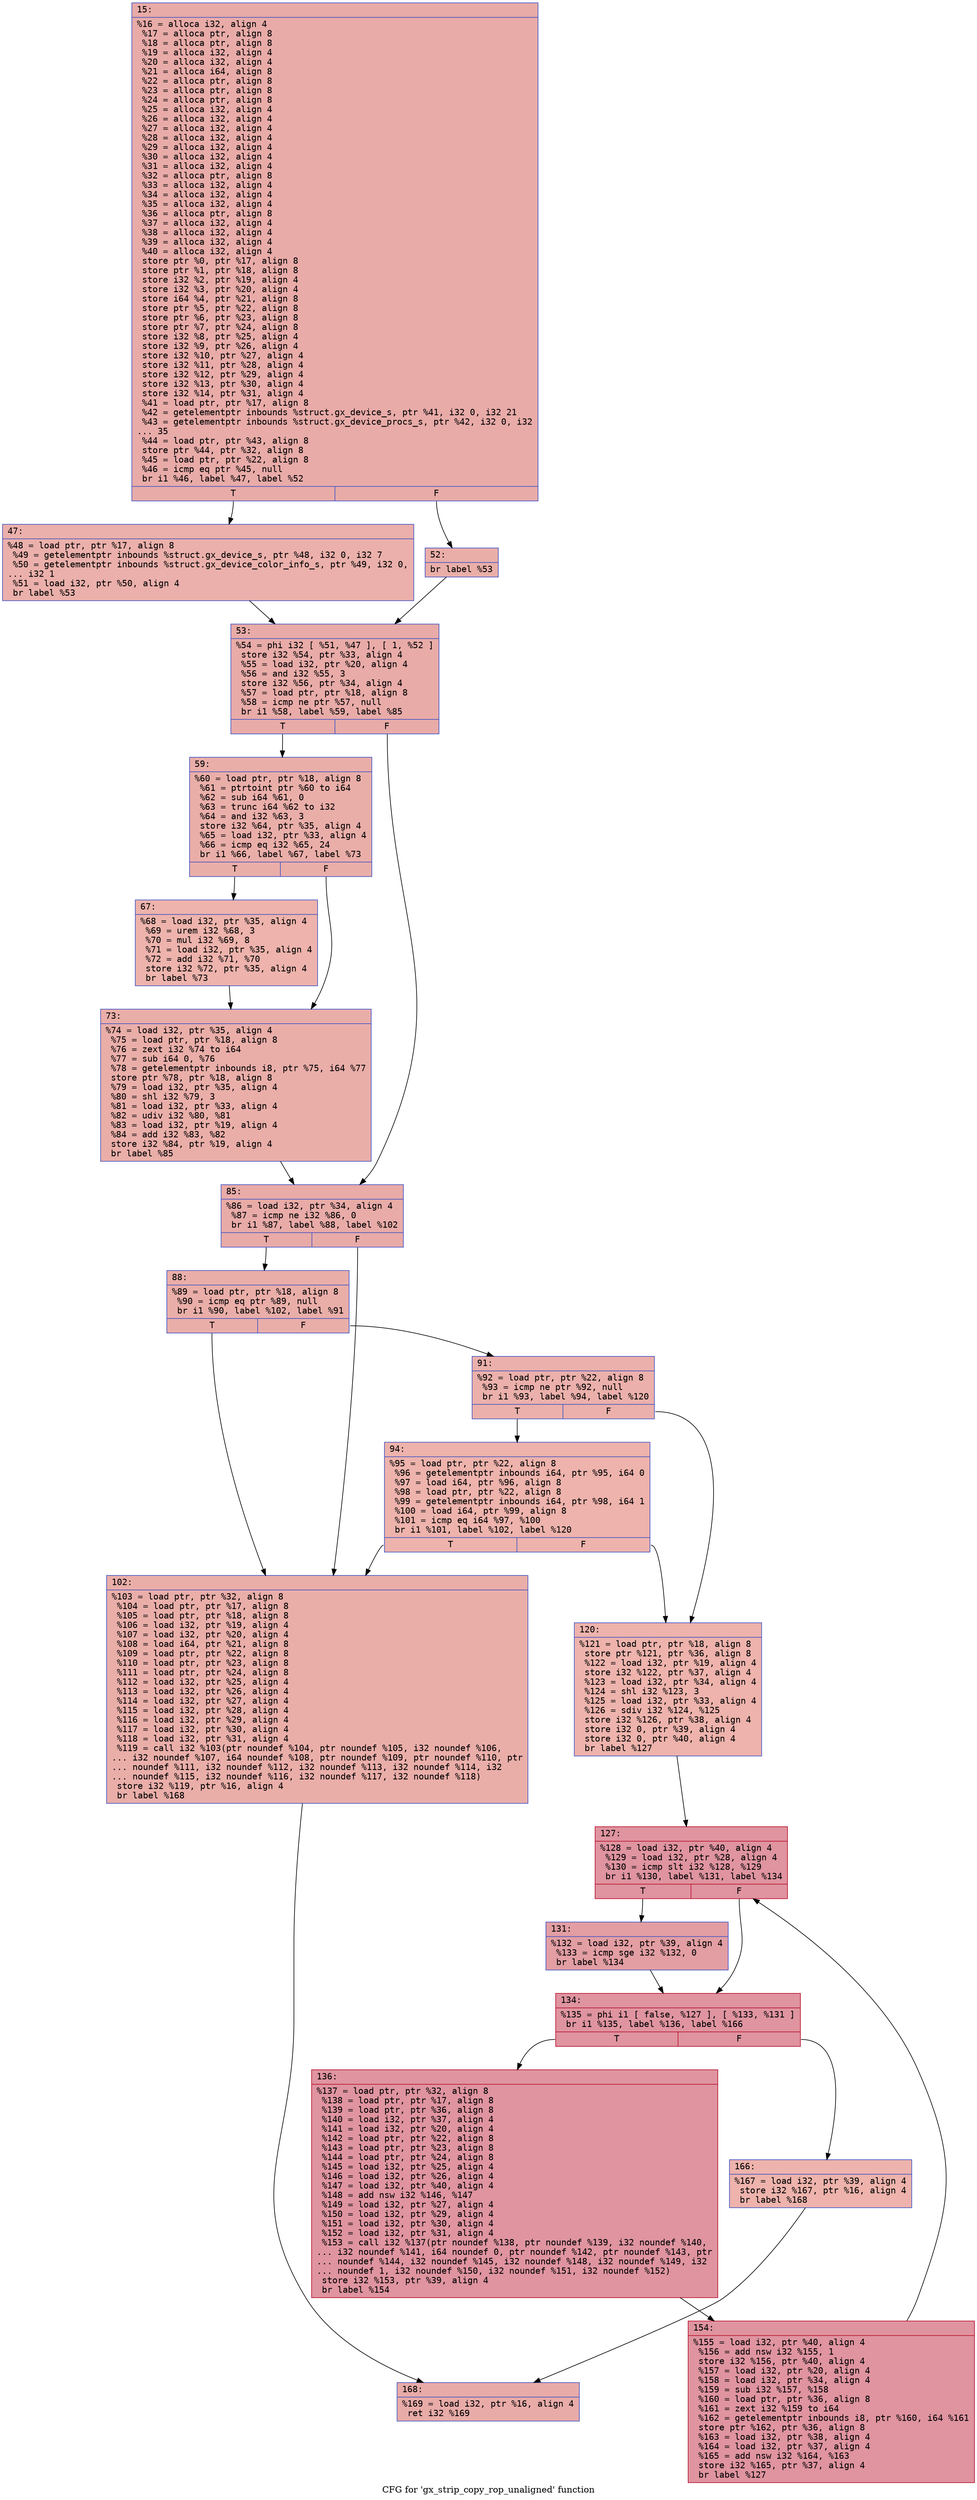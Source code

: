digraph "CFG for 'gx_strip_copy_rop_unaligned' function" {
	label="CFG for 'gx_strip_copy_rop_unaligned' function";

	Node0x600001f04460 [shape=record,color="#3d50c3ff", style=filled, fillcolor="#cc403a70" fontname="Courier",label="{15:\l|  %16 = alloca i32, align 4\l  %17 = alloca ptr, align 8\l  %18 = alloca ptr, align 8\l  %19 = alloca i32, align 4\l  %20 = alloca i32, align 4\l  %21 = alloca i64, align 8\l  %22 = alloca ptr, align 8\l  %23 = alloca ptr, align 8\l  %24 = alloca ptr, align 8\l  %25 = alloca i32, align 4\l  %26 = alloca i32, align 4\l  %27 = alloca i32, align 4\l  %28 = alloca i32, align 4\l  %29 = alloca i32, align 4\l  %30 = alloca i32, align 4\l  %31 = alloca i32, align 4\l  %32 = alloca ptr, align 8\l  %33 = alloca i32, align 4\l  %34 = alloca i32, align 4\l  %35 = alloca i32, align 4\l  %36 = alloca ptr, align 8\l  %37 = alloca i32, align 4\l  %38 = alloca i32, align 4\l  %39 = alloca i32, align 4\l  %40 = alloca i32, align 4\l  store ptr %0, ptr %17, align 8\l  store ptr %1, ptr %18, align 8\l  store i32 %2, ptr %19, align 4\l  store i32 %3, ptr %20, align 4\l  store i64 %4, ptr %21, align 8\l  store ptr %5, ptr %22, align 8\l  store ptr %6, ptr %23, align 8\l  store ptr %7, ptr %24, align 8\l  store i32 %8, ptr %25, align 4\l  store i32 %9, ptr %26, align 4\l  store i32 %10, ptr %27, align 4\l  store i32 %11, ptr %28, align 4\l  store i32 %12, ptr %29, align 4\l  store i32 %13, ptr %30, align 4\l  store i32 %14, ptr %31, align 4\l  %41 = load ptr, ptr %17, align 8\l  %42 = getelementptr inbounds %struct.gx_device_s, ptr %41, i32 0, i32 21\l  %43 = getelementptr inbounds %struct.gx_device_procs_s, ptr %42, i32 0, i32\l... 35\l  %44 = load ptr, ptr %43, align 8\l  store ptr %44, ptr %32, align 8\l  %45 = load ptr, ptr %22, align 8\l  %46 = icmp eq ptr %45, null\l  br i1 %46, label %47, label %52\l|{<s0>T|<s1>F}}"];
	Node0x600001f04460:s0 -> Node0x600001f044b0[tooltip="15 -> 47\nProbability 37.50%" ];
	Node0x600001f04460:s1 -> Node0x600001f04500[tooltip="15 -> 52\nProbability 62.50%" ];
	Node0x600001f044b0 [shape=record,color="#3d50c3ff", style=filled, fillcolor="#d24b4070" fontname="Courier",label="{47:\l|  %48 = load ptr, ptr %17, align 8\l  %49 = getelementptr inbounds %struct.gx_device_s, ptr %48, i32 0, i32 7\l  %50 = getelementptr inbounds %struct.gx_device_color_info_s, ptr %49, i32 0,\l... i32 1\l  %51 = load i32, ptr %50, align 4\l  br label %53\l}"];
	Node0x600001f044b0 -> Node0x600001f04550[tooltip="47 -> 53\nProbability 100.00%" ];
	Node0x600001f04500 [shape=record,color="#3d50c3ff", style=filled, fillcolor="#d0473d70" fontname="Courier",label="{52:\l|  br label %53\l}"];
	Node0x600001f04500 -> Node0x600001f04550[tooltip="52 -> 53\nProbability 100.00%" ];
	Node0x600001f04550 [shape=record,color="#3d50c3ff", style=filled, fillcolor="#cc403a70" fontname="Courier",label="{53:\l|  %54 = phi i32 [ %51, %47 ], [ 1, %52 ]\l  store i32 %54, ptr %33, align 4\l  %55 = load i32, ptr %20, align 4\l  %56 = and i32 %55, 3\l  store i32 %56, ptr %34, align 4\l  %57 = load ptr, ptr %18, align 8\l  %58 = icmp ne ptr %57, null\l  br i1 %58, label %59, label %85\l|{<s0>T|<s1>F}}"];
	Node0x600001f04550:s0 -> Node0x600001f045a0[tooltip="53 -> 59\nProbability 62.50%" ];
	Node0x600001f04550:s1 -> Node0x600001f04690[tooltip="53 -> 85\nProbability 37.50%" ];
	Node0x600001f045a0 [shape=record,color="#3d50c3ff", style=filled, fillcolor="#d0473d70" fontname="Courier",label="{59:\l|  %60 = load ptr, ptr %18, align 8\l  %61 = ptrtoint ptr %60 to i64\l  %62 = sub i64 %61, 0\l  %63 = trunc i64 %62 to i32\l  %64 = and i32 %63, 3\l  store i32 %64, ptr %35, align 4\l  %65 = load i32, ptr %33, align 4\l  %66 = icmp eq i32 %65, 24\l  br i1 %66, label %67, label %73\l|{<s0>T|<s1>F}}"];
	Node0x600001f045a0:s0 -> Node0x600001f045f0[tooltip="59 -> 67\nProbability 50.00%" ];
	Node0x600001f045a0:s1 -> Node0x600001f04640[tooltip="59 -> 73\nProbability 50.00%" ];
	Node0x600001f045f0 [shape=record,color="#3d50c3ff", style=filled, fillcolor="#d6524470" fontname="Courier",label="{67:\l|  %68 = load i32, ptr %35, align 4\l  %69 = urem i32 %68, 3\l  %70 = mul i32 %69, 8\l  %71 = load i32, ptr %35, align 4\l  %72 = add i32 %71, %70\l  store i32 %72, ptr %35, align 4\l  br label %73\l}"];
	Node0x600001f045f0 -> Node0x600001f04640[tooltip="67 -> 73\nProbability 100.00%" ];
	Node0x600001f04640 [shape=record,color="#3d50c3ff", style=filled, fillcolor="#d0473d70" fontname="Courier",label="{73:\l|  %74 = load i32, ptr %35, align 4\l  %75 = load ptr, ptr %18, align 8\l  %76 = zext i32 %74 to i64\l  %77 = sub i64 0, %76\l  %78 = getelementptr inbounds i8, ptr %75, i64 %77\l  store ptr %78, ptr %18, align 8\l  %79 = load i32, ptr %35, align 4\l  %80 = shl i32 %79, 3\l  %81 = load i32, ptr %33, align 4\l  %82 = udiv i32 %80, %81\l  %83 = load i32, ptr %19, align 4\l  %84 = add i32 %83, %82\l  store i32 %84, ptr %19, align 4\l  br label %85\l}"];
	Node0x600001f04640 -> Node0x600001f04690[tooltip="73 -> 85\nProbability 100.00%" ];
	Node0x600001f04690 [shape=record,color="#3d50c3ff", style=filled, fillcolor="#cc403a70" fontname="Courier",label="{85:\l|  %86 = load i32, ptr %34, align 4\l  %87 = icmp ne i32 %86, 0\l  br i1 %87, label %88, label %102\l|{<s0>T|<s1>F}}"];
	Node0x600001f04690:s0 -> Node0x600001f046e0[tooltip="85 -> 88\nProbability 62.50%" ];
	Node0x600001f04690:s1 -> Node0x600001f047d0[tooltip="85 -> 102\nProbability 37.50%" ];
	Node0x600001f046e0 [shape=record,color="#3d50c3ff", style=filled, fillcolor="#d0473d70" fontname="Courier",label="{88:\l|  %89 = load ptr, ptr %18, align 8\l  %90 = icmp eq ptr %89, null\l  br i1 %90, label %102, label %91\l|{<s0>T|<s1>F}}"];
	Node0x600001f046e0:s0 -> Node0x600001f047d0[tooltip="88 -> 102\nProbability 37.50%" ];
	Node0x600001f046e0:s1 -> Node0x600001f04730[tooltip="88 -> 91\nProbability 62.50%" ];
	Node0x600001f04730 [shape=record,color="#3d50c3ff", style=filled, fillcolor="#d24b4070" fontname="Courier",label="{91:\l|  %92 = load ptr, ptr %22, align 8\l  %93 = icmp ne ptr %92, null\l  br i1 %93, label %94, label %120\l|{<s0>T|<s1>F}}"];
	Node0x600001f04730:s0 -> Node0x600001f04780[tooltip="91 -> 94\nProbability 62.50%" ];
	Node0x600001f04730:s1 -> Node0x600001f04820[tooltip="91 -> 120\nProbability 37.50%" ];
	Node0x600001f04780 [shape=record,color="#3d50c3ff", style=filled, fillcolor="#d6524470" fontname="Courier",label="{94:\l|  %95 = load ptr, ptr %22, align 8\l  %96 = getelementptr inbounds i64, ptr %95, i64 0\l  %97 = load i64, ptr %96, align 8\l  %98 = load ptr, ptr %22, align 8\l  %99 = getelementptr inbounds i64, ptr %98, i64 1\l  %100 = load i64, ptr %99, align 8\l  %101 = icmp eq i64 %97, %100\l  br i1 %101, label %102, label %120\l|{<s0>T|<s1>F}}"];
	Node0x600001f04780:s0 -> Node0x600001f047d0[tooltip="94 -> 102\nProbability 50.00%" ];
	Node0x600001f04780:s1 -> Node0x600001f04820[tooltip="94 -> 120\nProbability 50.00%" ];
	Node0x600001f047d0 [shape=record,color="#3d50c3ff", style=filled, fillcolor="#d0473d70" fontname="Courier",label="{102:\l|  %103 = load ptr, ptr %32, align 8\l  %104 = load ptr, ptr %17, align 8\l  %105 = load ptr, ptr %18, align 8\l  %106 = load i32, ptr %19, align 4\l  %107 = load i32, ptr %20, align 4\l  %108 = load i64, ptr %21, align 8\l  %109 = load ptr, ptr %22, align 8\l  %110 = load ptr, ptr %23, align 8\l  %111 = load ptr, ptr %24, align 8\l  %112 = load i32, ptr %25, align 4\l  %113 = load i32, ptr %26, align 4\l  %114 = load i32, ptr %27, align 4\l  %115 = load i32, ptr %28, align 4\l  %116 = load i32, ptr %29, align 4\l  %117 = load i32, ptr %30, align 4\l  %118 = load i32, ptr %31, align 4\l  %119 = call i32 %103(ptr noundef %104, ptr noundef %105, i32 noundef %106,\l... i32 noundef %107, i64 noundef %108, ptr noundef %109, ptr noundef %110, ptr\l... noundef %111, i32 noundef %112, i32 noundef %113, i32 noundef %114, i32\l... noundef %115, i32 noundef %116, i32 noundef %117, i32 noundef %118)\l  store i32 %119, ptr %16, align 4\l  br label %168\l}"];
	Node0x600001f047d0 -> Node0x600001f04a50[tooltip="102 -> 168\nProbability 100.00%" ];
	Node0x600001f04820 [shape=record,color="#3d50c3ff", style=filled, fillcolor="#d6524470" fontname="Courier",label="{120:\l|  %121 = load ptr, ptr %18, align 8\l  store ptr %121, ptr %36, align 8\l  %122 = load i32, ptr %19, align 4\l  store i32 %122, ptr %37, align 4\l  %123 = load i32, ptr %34, align 4\l  %124 = shl i32 %123, 3\l  %125 = load i32, ptr %33, align 4\l  %126 = sdiv i32 %124, %125\l  store i32 %126, ptr %38, align 4\l  store i32 0, ptr %39, align 4\l  store i32 0, ptr %40, align 4\l  br label %127\l}"];
	Node0x600001f04820 -> Node0x600001f04870[tooltip="120 -> 127\nProbability 100.00%" ];
	Node0x600001f04870 [shape=record,color="#b70d28ff", style=filled, fillcolor="#b70d2870" fontname="Courier",label="{127:\l|  %128 = load i32, ptr %40, align 4\l  %129 = load i32, ptr %28, align 4\l  %130 = icmp slt i32 %128, %129\l  br i1 %130, label %131, label %134\l|{<s0>T|<s1>F}}"];
	Node0x600001f04870:s0 -> Node0x600001f048c0[tooltip="127 -> 131\nProbability 50.00%" ];
	Node0x600001f04870:s1 -> Node0x600001f04910[tooltip="127 -> 134\nProbability 50.00%" ];
	Node0x600001f048c0 [shape=record,color="#3d50c3ff", style=filled, fillcolor="#be242e70" fontname="Courier",label="{131:\l|  %132 = load i32, ptr %39, align 4\l  %133 = icmp sge i32 %132, 0\l  br label %134\l}"];
	Node0x600001f048c0 -> Node0x600001f04910[tooltip="131 -> 134\nProbability 100.00%" ];
	Node0x600001f04910 [shape=record,color="#b70d28ff", style=filled, fillcolor="#b70d2870" fontname="Courier",label="{134:\l|  %135 = phi i1 [ false, %127 ], [ %133, %131 ]\l  br i1 %135, label %136, label %166\l|{<s0>T|<s1>F}}"];
	Node0x600001f04910:s0 -> Node0x600001f04960[tooltip="134 -> 136\nProbability 96.88%" ];
	Node0x600001f04910:s1 -> Node0x600001f04a00[tooltip="134 -> 166\nProbability 3.12%" ];
	Node0x600001f04960 [shape=record,color="#b70d28ff", style=filled, fillcolor="#b70d2870" fontname="Courier",label="{136:\l|  %137 = load ptr, ptr %32, align 8\l  %138 = load ptr, ptr %17, align 8\l  %139 = load ptr, ptr %36, align 8\l  %140 = load i32, ptr %37, align 4\l  %141 = load i32, ptr %20, align 4\l  %142 = load ptr, ptr %22, align 8\l  %143 = load ptr, ptr %23, align 8\l  %144 = load ptr, ptr %24, align 8\l  %145 = load i32, ptr %25, align 4\l  %146 = load i32, ptr %26, align 4\l  %147 = load i32, ptr %40, align 4\l  %148 = add nsw i32 %146, %147\l  %149 = load i32, ptr %27, align 4\l  %150 = load i32, ptr %29, align 4\l  %151 = load i32, ptr %30, align 4\l  %152 = load i32, ptr %31, align 4\l  %153 = call i32 %137(ptr noundef %138, ptr noundef %139, i32 noundef %140,\l... i32 noundef %141, i64 noundef 0, ptr noundef %142, ptr noundef %143, ptr\l... noundef %144, i32 noundef %145, i32 noundef %148, i32 noundef %149, i32\l... noundef 1, i32 noundef %150, i32 noundef %151, i32 noundef %152)\l  store i32 %153, ptr %39, align 4\l  br label %154\l}"];
	Node0x600001f04960 -> Node0x600001f049b0[tooltip="136 -> 154\nProbability 100.00%" ];
	Node0x600001f049b0 [shape=record,color="#b70d28ff", style=filled, fillcolor="#b70d2870" fontname="Courier",label="{154:\l|  %155 = load i32, ptr %40, align 4\l  %156 = add nsw i32 %155, 1\l  store i32 %156, ptr %40, align 4\l  %157 = load i32, ptr %20, align 4\l  %158 = load i32, ptr %34, align 4\l  %159 = sub i32 %157, %158\l  %160 = load ptr, ptr %36, align 8\l  %161 = zext i32 %159 to i64\l  %162 = getelementptr inbounds i8, ptr %160, i64 %161\l  store ptr %162, ptr %36, align 8\l  %163 = load i32, ptr %38, align 4\l  %164 = load i32, ptr %37, align 4\l  %165 = add nsw i32 %164, %163\l  store i32 %165, ptr %37, align 4\l  br label %127\l}"];
	Node0x600001f049b0 -> Node0x600001f04870[tooltip="154 -> 127\nProbability 100.00%" ];
	Node0x600001f04a00 [shape=record,color="#3d50c3ff", style=filled, fillcolor="#d6524470" fontname="Courier",label="{166:\l|  %167 = load i32, ptr %39, align 4\l  store i32 %167, ptr %16, align 4\l  br label %168\l}"];
	Node0x600001f04a00 -> Node0x600001f04a50[tooltip="166 -> 168\nProbability 100.00%" ];
	Node0x600001f04a50 [shape=record,color="#3d50c3ff", style=filled, fillcolor="#cc403a70" fontname="Courier",label="{168:\l|  %169 = load i32, ptr %16, align 4\l  ret i32 %169\l}"];
}
